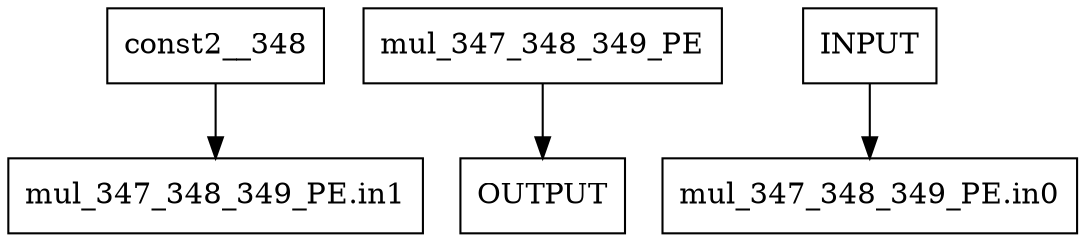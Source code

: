 digraph Diagram {
  node [shape=box]; # Comment
    "const2__348" -> "mul_347_348_349_PE.in1";
    "mul_347_348_349_PE" -> "OUTPUT";
    "INPUT" -> "mul_347_348_349_PE.in0";
}
